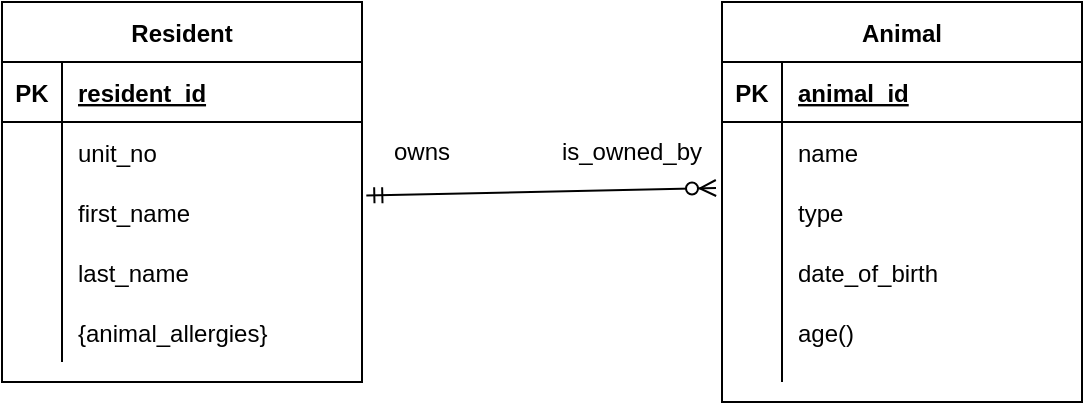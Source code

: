 <mxfile version="14.6.6" type="github">
  <diagram id="R2lEEEUBdFMjLlhIrx00" name="Page-1">
    <mxGraphModel dx="922" dy="521" grid="1" gridSize="10" guides="1" tooltips="1" connect="1" arrows="1" fold="1" page="1" pageScale="1" pageWidth="850" pageHeight="1100" math="0" shadow="0" extFonts="Permanent Marker^https://fonts.googleapis.com/css?family=Permanent+Marker">
      <root>
        <mxCell id="0" />
        <mxCell id="1" parent="0" />
        <mxCell id="n02JNGyOegxktcWf0wq8-32" value="" style="group" vertex="1" connectable="0" parent="1">
          <mxGeometry x="90" y="100" width="180" height="190" as="geometry" />
        </mxCell>
        <mxCell id="n02JNGyOegxktcWf0wq8-1" value="Resident" style="shape=table;startSize=30;container=1;collapsible=1;childLayout=tableLayout;fixedRows=1;rowLines=0;fontStyle=1;align=center;resizeLast=1;" vertex="1" parent="n02JNGyOegxktcWf0wq8-32">
          <mxGeometry width="180" height="190" as="geometry" />
        </mxCell>
        <mxCell id="n02JNGyOegxktcWf0wq8-2" value="" style="shape=partialRectangle;collapsible=0;dropTarget=0;pointerEvents=0;fillColor=none;top=0;left=0;bottom=1;right=0;points=[[0,0.5],[1,0.5]];portConstraint=eastwest;" vertex="1" parent="n02JNGyOegxktcWf0wq8-1">
          <mxGeometry y="30" width="180" height="30" as="geometry" />
        </mxCell>
        <mxCell id="n02JNGyOegxktcWf0wq8-3" value="PK" style="shape=partialRectangle;connectable=0;fillColor=none;top=0;left=0;bottom=0;right=0;fontStyle=1;overflow=hidden;" vertex="1" parent="n02JNGyOegxktcWf0wq8-2">
          <mxGeometry width="30" height="30" as="geometry" />
        </mxCell>
        <mxCell id="n02JNGyOegxktcWf0wq8-4" value="resident_id" style="shape=partialRectangle;connectable=0;fillColor=none;top=0;left=0;bottom=0;right=0;align=left;spacingLeft=6;fontStyle=5;overflow=hidden;" vertex="1" parent="n02JNGyOegxktcWf0wq8-2">
          <mxGeometry x="30" width="150" height="30" as="geometry" />
        </mxCell>
        <mxCell id="n02JNGyOegxktcWf0wq8-5" value="" style="shape=partialRectangle;collapsible=0;dropTarget=0;pointerEvents=0;fillColor=none;top=0;left=0;bottom=0;right=0;points=[[0,0.5],[1,0.5]];portConstraint=eastwest;" vertex="1" parent="n02JNGyOegxktcWf0wq8-1">
          <mxGeometry y="60" width="180" height="30" as="geometry" />
        </mxCell>
        <mxCell id="n02JNGyOegxktcWf0wq8-6" value="" style="shape=partialRectangle;connectable=0;fillColor=none;top=0;left=0;bottom=0;right=0;editable=1;overflow=hidden;" vertex="1" parent="n02JNGyOegxktcWf0wq8-5">
          <mxGeometry width="30" height="30" as="geometry" />
        </mxCell>
        <mxCell id="n02JNGyOegxktcWf0wq8-7" value="unit_no" style="shape=partialRectangle;connectable=0;fillColor=none;top=0;left=0;bottom=0;right=0;align=left;spacingLeft=6;overflow=hidden;" vertex="1" parent="n02JNGyOegxktcWf0wq8-5">
          <mxGeometry x="30" width="150" height="30" as="geometry" />
        </mxCell>
        <mxCell id="n02JNGyOegxktcWf0wq8-8" value="" style="shape=partialRectangle;collapsible=0;dropTarget=0;pointerEvents=0;fillColor=none;top=0;left=0;bottom=0;right=0;points=[[0,0.5],[1,0.5]];portConstraint=eastwest;" vertex="1" parent="n02JNGyOegxktcWf0wq8-1">
          <mxGeometry y="90" width="180" height="30" as="geometry" />
        </mxCell>
        <mxCell id="n02JNGyOegxktcWf0wq8-9" value="" style="shape=partialRectangle;connectable=0;fillColor=none;top=0;left=0;bottom=0;right=0;editable=1;overflow=hidden;" vertex="1" parent="n02JNGyOegxktcWf0wq8-8">
          <mxGeometry width="30" height="30" as="geometry" />
        </mxCell>
        <mxCell id="n02JNGyOegxktcWf0wq8-10" value="first_name" style="shape=partialRectangle;connectable=0;fillColor=none;top=0;left=0;bottom=0;right=0;align=left;spacingLeft=6;overflow=hidden;" vertex="1" parent="n02JNGyOegxktcWf0wq8-8">
          <mxGeometry x="30" width="150" height="30" as="geometry" />
        </mxCell>
        <mxCell id="n02JNGyOegxktcWf0wq8-11" value="" style="shape=partialRectangle;collapsible=0;dropTarget=0;pointerEvents=0;fillColor=none;top=0;left=0;bottom=0;right=0;points=[[0,0.5],[1,0.5]];portConstraint=eastwest;" vertex="1" parent="n02JNGyOegxktcWf0wq8-1">
          <mxGeometry y="120" width="180" height="60" as="geometry" />
        </mxCell>
        <mxCell id="n02JNGyOegxktcWf0wq8-12" value="" style="shape=partialRectangle;connectable=0;fillColor=none;top=0;left=0;bottom=0;right=0;editable=1;overflow=hidden;" vertex="1" parent="n02JNGyOegxktcWf0wq8-11">
          <mxGeometry width="30" height="60" as="geometry" />
        </mxCell>
        <mxCell id="n02JNGyOegxktcWf0wq8-13" value="" style="shape=partialRectangle;connectable=0;fillColor=none;top=0;left=0;bottom=0;right=0;align=left;spacingLeft=6;overflow=hidden;" vertex="1" parent="n02JNGyOegxktcWf0wq8-11">
          <mxGeometry x="30" width="150" height="60" as="geometry" />
        </mxCell>
        <mxCell id="n02JNGyOegxktcWf0wq8-15" value="last_name" style="shape=partialRectangle;connectable=0;fillColor=none;top=0;left=0;bottom=0;right=0;align=left;spacingLeft=6;overflow=hidden;" vertex="1" parent="n02JNGyOegxktcWf0wq8-32">
          <mxGeometry x="30" y="120" width="150" height="30" as="geometry" />
        </mxCell>
        <mxCell id="n02JNGyOegxktcWf0wq8-16" value="{animal_allergies}" style="shape=partialRectangle;connectable=0;fillColor=none;top=0;left=0;bottom=0;right=0;align=left;spacingLeft=6;overflow=hidden;" vertex="1" parent="n02JNGyOegxktcWf0wq8-32">
          <mxGeometry x="30" y="150" width="150" height="30" as="geometry" />
        </mxCell>
        <mxCell id="n02JNGyOegxktcWf0wq8-33" value="" style="group" vertex="1" connectable="0" parent="1">
          <mxGeometry x="450" y="100" width="180" height="200" as="geometry" />
        </mxCell>
        <mxCell id="n02JNGyOegxktcWf0wq8-17" value="Animal" style="shape=table;startSize=30;container=1;collapsible=1;childLayout=tableLayout;fixedRows=1;rowLines=0;fontStyle=1;align=center;resizeLast=1;" vertex="1" parent="n02JNGyOegxktcWf0wq8-33">
          <mxGeometry width="180" height="200" as="geometry" />
        </mxCell>
        <mxCell id="n02JNGyOegxktcWf0wq8-18" value="" style="shape=partialRectangle;collapsible=0;dropTarget=0;pointerEvents=0;fillColor=none;top=0;left=0;bottom=1;right=0;points=[[0,0.5],[1,0.5]];portConstraint=eastwest;" vertex="1" parent="n02JNGyOegxktcWf0wq8-17">
          <mxGeometry y="30" width="180" height="30" as="geometry" />
        </mxCell>
        <mxCell id="n02JNGyOegxktcWf0wq8-19" value="PK" style="shape=partialRectangle;connectable=0;fillColor=none;top=0;left=0;bottom=0;right=0;fontStyle=1;overflow=hidden;" vertex="1" parent="n02JNGyOegxktcWf0wq8-18">
          <mxGeometry width="30" height="30" as="geometry" />
        </mxCell>
        <mxCell id="n02JNGyOegxktcWf0wq8-20" value="animal_id" style="shape=partialRectangle;connectable=0;fillColor=none;top=0;left=0;bottom=0;right=0;align=left;spacingLeft=6;fontStyle=5;overflow=hidden;" vertex="1" parent="n02JNGyOegxktcWf0wq8-18">
          <mxGeometry x="30" width="150" height="30" as="geometry" />
        </mxCell>
        <mxCell id="n02JNGyOegxktcWf0wq8-21" value="" style="shape=partialRectangle;collapsible=0;dropTarget=0;pointerEvents=0;fillColor=none;top=0;left=0;bottom=0;right=0;points=[[0,0.5],[1,0.5]];portConstraint=eastwest;" vertex="1" parent="n02JNGyOegxktcWf0wq8-17">
          <mxGeometry y="60" width="180" height="30" as="geometry" />
        </mxCell>
        <mxCell id="n02JNGyOegxktcWf0wq8-22" value="" style="shape=partialRectangle;connectable=0;fillColor=none;top=0;left=0;bottom=0;right=0;editable=1;overflow=hidden;" vertex="1" parent="n02JNGyOegxktcWf0wq8-21">
          <mxGeometry width="30" height="30" as="geometry" />
        </mxCell>
        <mxCell id="n02JNGyOegxktcWf0wq8-23" value="name" style="shape=partialRectangle;connectable=0;fillColor=none;top=0;left=0;bottom=0;right=0;align=left;spacingLeft=6;overflow=hidden;" vertex="1" parent="n02JNGyOegxktcWf0wq8-21">
          <mxGeometry x="30" width="150" height="30" as="geometry" />
        </mxCell>
        <mxCell id="n02JNGyOegxktcWf0wq8-24" value="" style="shape=partialRectangle;collapsible=0;dropTarget=0;pointerEvents=0;fillColor=none;top=0;left=0;bottom=0;right=0;points=[[0,0.5],[1,0.5]];portConstraint=eastwest;" vertex="1" parent="n02JNGyOegxktcWf0wq8-17">
          <mxGeometry y="90" width="180" height="30" as="geometry" />
        </mxCell>
        <mxCell id="n02JNGyOegxktcWf0wq8-25" value="" style="shape=partialRectangle;connectable=0;fillColor=none;top=0;left=0;bottom=0;right=0;editable=1;overflow=hidden;" vertex="1" parent="n02JNGyOegxktcWf0wq8-24">
          <mxGeometry width="30" height="30" as="geometry" />
        </mxCell>
        <mxCell id="n02JNGyOegxktcWf0wq8-26" value="type" style="shape=partialRectangle;connectable=0;fillColor=none;top=0;left=0;bottom=0;right=0;align=left;spacingLeft=6;overflow=hidden;" vertex="1" parent="n02JNGyOegxktcWf0wq8-24">
          <mxGeometry x="30" width="150" height="30" as="geometry" />
        </mxCell>
        <mxCell id="n02JNGyOegxktcWf0wq8-27" value="" style="shape=partialRectangle;collapsible=0;dropTarget=0;pointerEvents=0;fillColor=none;top=0;left=0;bottom=0;right=0;points=[[0,0.5],[1,0.5]];portConstraint=eastwest;" vertex="1" parent="n02JNGyOegxktcWf0wq8-17">
          <mxGeometry y="120" width="180" height="70" as="geometry" />
        </mxCell>
        <mxCell id="n02JNGyOegxktcWf0wq8-28" value="" style="shape=partialRectangle;connectable=0;fillColor=none;top=0;left=0;bottom=0;right=0;editable=1;overflow=hidden;" vertex="1" parent="n02JNGyOegxktcWf0wq8-27">
          <mxGeometry width="30" height="70" as="geometry" />
        </mxCell>
        <mxCell id="n02JNGyOegxktcWf0wq8-29" value="" style="shape=partialRectangle;connectable=0;fillColor=none;top=0;left=0;bottom=0;right=0;align=left;spacingLeft=6;overflow=hidden;" vertex="1" parent="n02JNGyOegxktcWf0wq8-27">
          <mxGeometry x="30" width="150" height="70" as="geometry" />
        </mxCell>
        <mxCell id="n02JNGyOegxktcWf0wq8-30" value="date_of_birth" style="shape=partialRectangle;connectable=0;fillColor=none;top=0;left=0;bottom=0;right=0;align=left;spacingLeft=6;overflow=hidden;" vertex="1" parent="n02JNGyOegxktcWf0wq8-33">
          <mxGeometry x="30" y="120" width="150" height="30" as="geometry" />
        </mxCell>
        <mxCell id="n02JNGyOegxktcWf0wq8-31" value="age()" style="shape=partialRectangle;connectable=0;fillColor=none;top=0;left=0;bottom=0;right=0;align=left;spacingLeft=6;overflow=hidden;" vertex="1" parent="n02JNGyOegxktcWf0wq8-33">
          <mxGeometry x="30" y="150" width="150" height="30" as="geometry" />
        </mxCell>
        <mxCell id="n02JNGyOegxktcWf0wq8-34" value="" style="endArrow=ERzeroToMany;html=1;exitX=1.012;exitY=0.225;exitDx=0;exitDy=0;exitPerimeter=0;endFill=1;startArrow=ERmandOne;startFill=0;" edge="1" parent="1" source="n02JNGyOegxktcWf0wq8-8">
          <mxGeometry width="50" height="50" relative="1" as="geometry">
            <mxPoint x="280" y="199" as="sourcePoint" />
            <mxPoint x="447" y="193" as="targetPoint" />
          </mxGeometry>
        </mxCell>
        <mxCell id="n02JNGyOegxktcWf0wq8-35" value="owns" style="text;html=1;strokeColor=none;fillColor=none;align=center;verticalAlign=middle;whiteSpace=wrap;rounded=0;" vertex="1" parent="1">
          <mxGeometry x="280" y="165" width="40" height="20" as="geometry" />
        </mxCell>
        <mxCell id="n02JNGyOegxktcWf0wq8-36" value="is_owned_by" style="text;html=1;strokeColor=none;fillColor=none;align=center;verticalAlign=middle;whiteSpace=wrap;rounded=0;" vertex="1" parent="1">
          <mxGeometry x="385" y="165" width="40" height="20" as="geometry" />
        </mxCell>
      </root>
    </mxGraphModel>
  </diagram>
</mxfile>
